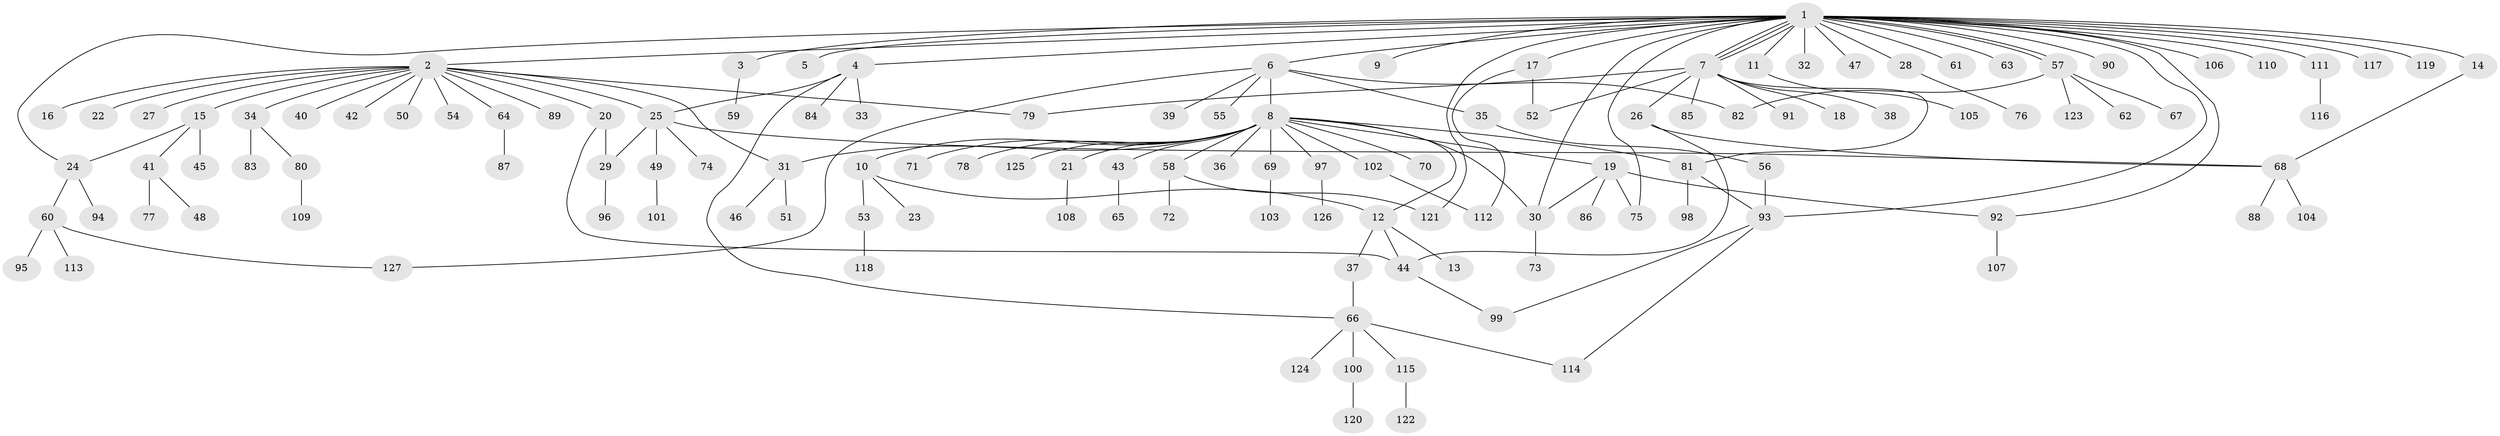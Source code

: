 // coarse degree distribution, {31: 0.010309278350515464, 15: 0.010309278350515464, 1: 0.6082474226804123, 4: 0.041237113402061855, 6: 0.05154639175257732, 10: 0.010309278350515464, 17: 0.010309278350515464, 5: 0.041237113402061855, 2: 0.13402061855670103, 3: 0.08247422680412371}
// Generated by graph-tools (version 1.1) at 2025/51/02/27/25 19:51:59]
// undirected, 127 vertices, 154 edges
graph export_dot {
graph [start="1"]
  node [color=gray90,style=filled];
  1;
  2;
  3;
  4;
  5;
  6;
  7;
  8;
  9;
  10;
  11;
  12;
  13;
  14;
  15;
  16;
  17;
  18;
  19;
  20;
  21;
  22;
  23;
  24;
  25;
  26;
  27;
  28;
  29;
  30;
  31;
  32;
  33;
  34;
  35;
  36;
  37;
  38;
  39;
  40;
  41;
  42;
  43;
  44;
  45;
  46;
  47;
  48;
  49;
  50;
  51;
  52;
  53;
  54;
  55;
  56;
  57;
  58;
  59;
  60;
  61;
  62;
  63;
  64;
  65;
  66;
  67;
  68;
  69;
  70;
  71;
  72;
  73;
  74;
  75;
  76;
  77;
  78;
  79;
  80;
  81;
  82;
  83;
  84;
  85;
  86;
  87;
  88;
  89;
  90;
  91;
  92;
  93;
  94;
  95;
  96;
  97;
  98;
  99;
  100;
  101;
  102;
  103;
  104;
  105;
  106;
  107;
  108;
  109;
  110;
  111;
  112;
  113;
  114;
  115;
  116;
  117;
  118;
  119;
  120;
  121;
  122;
  123;
  124;
  125;
  126;
  127;
  1 -- 2;
  1 -- 3;
  1 -- 4;
  1 -- 5;
  1 -- 6;
  1 -- 7;
  1 -- 7;
  1 -- 7;
  1 -- 9;
  1 -- 11;
  1 -- 14;
  1 -- 17;
  1 -- 24;
  1 -- 28;
  1 -- 30;
  1 -- 32;
  1 -- 47;
  1 -- 57;
  1 -- 57;
  1 -- 61;
  1 -- 63;
  1 -- 75;
  1 -- 90;
  1 -- 92;
  1 -- 93;
  1 -- 106;
  1 -- 110;
  1 -- 111;
  1 -- 117;
  1 -- 119;
  1 -- 121;
  2 -- 15;
  2 -- 16;
  2 -- 20;
  2 -- 22;
  2 -- 25;
  2 -- 27;
  2 -- 31;
  2 -- 34;
  2 -- 40;
  2 -- 42;
  2 -- 50;
  2 -- 54;
  2 -- 64;
  2 -- 79;
  2 -- 89;
  3 -- 59;
  4 -- 25;
  4 -- 33;
  4 -- 66;
  4 -- 84;
  6 -- 8;
  6 -- 35;
  6 -- 39;
  6 -- 55;
  6 -- 82;
  6 -- 127;
  7 -- 18;
  7 -- 26;
  7 -- 38;
  7 -- 52;
  7 -- 79;
  7 -- 81;
  7 -- 85;
  7 -- 91;
  8 -- 10;
  8 -- 12;
  8 -- 19;
  8 -- 21;
  8 -- 30;
  8 -- 31;
  8 -- 36;
  8 -- 43;
  8 -- 58;
  8 -- 69;
  8 -- 70;
  8 -- 71;
  8 -- 78;
  8 -- 81;
  8 -- 97;
  8 -- 102;
  8 -- 125;
  10 -- 12;
  10 -- 23;
  10 -- 53;
  11 -- 105;
  12 -- 13;
  12 -- 37;
  12 -- 44;
  14 -- 68;
  15 -- 24;
  15 -- 41;
  15 -- 45;
  17 -- 52;
  17 -- 112;
  19 -- 30;
  19 -- 75;
  19 -- 86;
  19 -- 92;
  20 -- 29;
  20 -- 44;
  21 -- 108;
  24 -- 60;
  24 -- 94;
  25 -- 29;
  25 -- 49;
  25 -- 68;
  25 -- 74;
  26 -- 44;
  26 -- 68;
  28 -- 76;
  29 -- 96;
  30 -- 73;
  31 -- 46;
  31 -- 51;
  34 -- 80;
  34 -- 83;
  35 -- 56;
  37 -- 66;
  41 -- 48;
  41 -- 77;
  43 -- 65;
  44 -- 99;
  49 -- 101;
  53 -- 118;
  56 -- 93;
  57 -- 62;
  57 -- 67;
  57 -- 82;
  57 -- 123;
  58 -- 72;
  58 -- 121;
  60 -- 95;
  60 -- 113;
  60 -- 127;
  64 -- 87;
  66 -- 100;
  66 -- 114;
  66 -- 115;
  66 -- 124;
  68 -- 88;
  68 -- 104;
  69 -- 103;
  80 -- 109;
  81 -- 93;
  81 -- 98;
  92 -- 107;
  93 -- 99;
  93 -- 114;
  97 -- 126;
  100 -- 120;
  102 -- 112;
  111 -- 116;
  115 -- 122;
}
